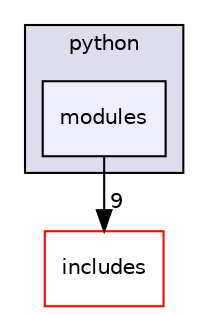 digraph "/home/ubuntu/projects/pin-2.14/source/tools/Triton/src/libtriton/bindings/python/modules" {
  compound=true
  node [ fontsize="10", fontname="Helvetica"];
  edge [ labelfontsize="10", labelfontname="Helvetica"];
  subgraph clusterdir_cd620cc27d99cd5acee30f3194b95f5b {
    graph [ bgcolor="#ddddee", pencolor="black", label="python" fontname="Helvetica", fontsize="10", URL="dir_cd620cc27d99cd5acee30f3194b95f5b.html"]
  dir_e37cd7fdcd067a0bbedf29cf70ad6941 [shape=box, label="modules", style="filled", fillcolor="#eeeeff", pencolor="black", URL="dir_e37cd7fdcd067a0bbedf29cf70ad6941.html"];
  }
  dir_0a436fc82d73b0b9b664d07557632391 [shape=box label="includes" fillcolor="white" style="filled" color="red" URL="dir_0a436fc82d73b0b9b664d07557632391.html"];
  dir_e37cd7fdcd067a0bbedf29cf70ad6941->dir_0a436fc82d73b0b9b664d07557632391 [headlabel="9", labeldistance=1.5 headhref="dir_000015_000024.html"];
}

